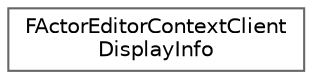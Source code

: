 digraph "Graphical Class Hierarchy"
{
 // INTERACTIVE_SVG=YES
 // LATEX_PDF_SIZE
  bgcolor="transparent";
  edge [fontname=Helvetica,fontsize=10,labelfontname=Helvetica,labelfontsize=10];
  node [fontname=Helvetica,fontsize=10,shape=box,height=0.2,width=0.4];
  rankdir="LR";
  Node0 [id="Node000000",label="FActorEditorContextClient\lDisplayInfo",height=0.2,width=0.4,color="grey40", fillcolor="white", style="filled",URL="$d8/d45/structFActorEditorContextClientDisplayInfo.html",tooltip=" "];
}
